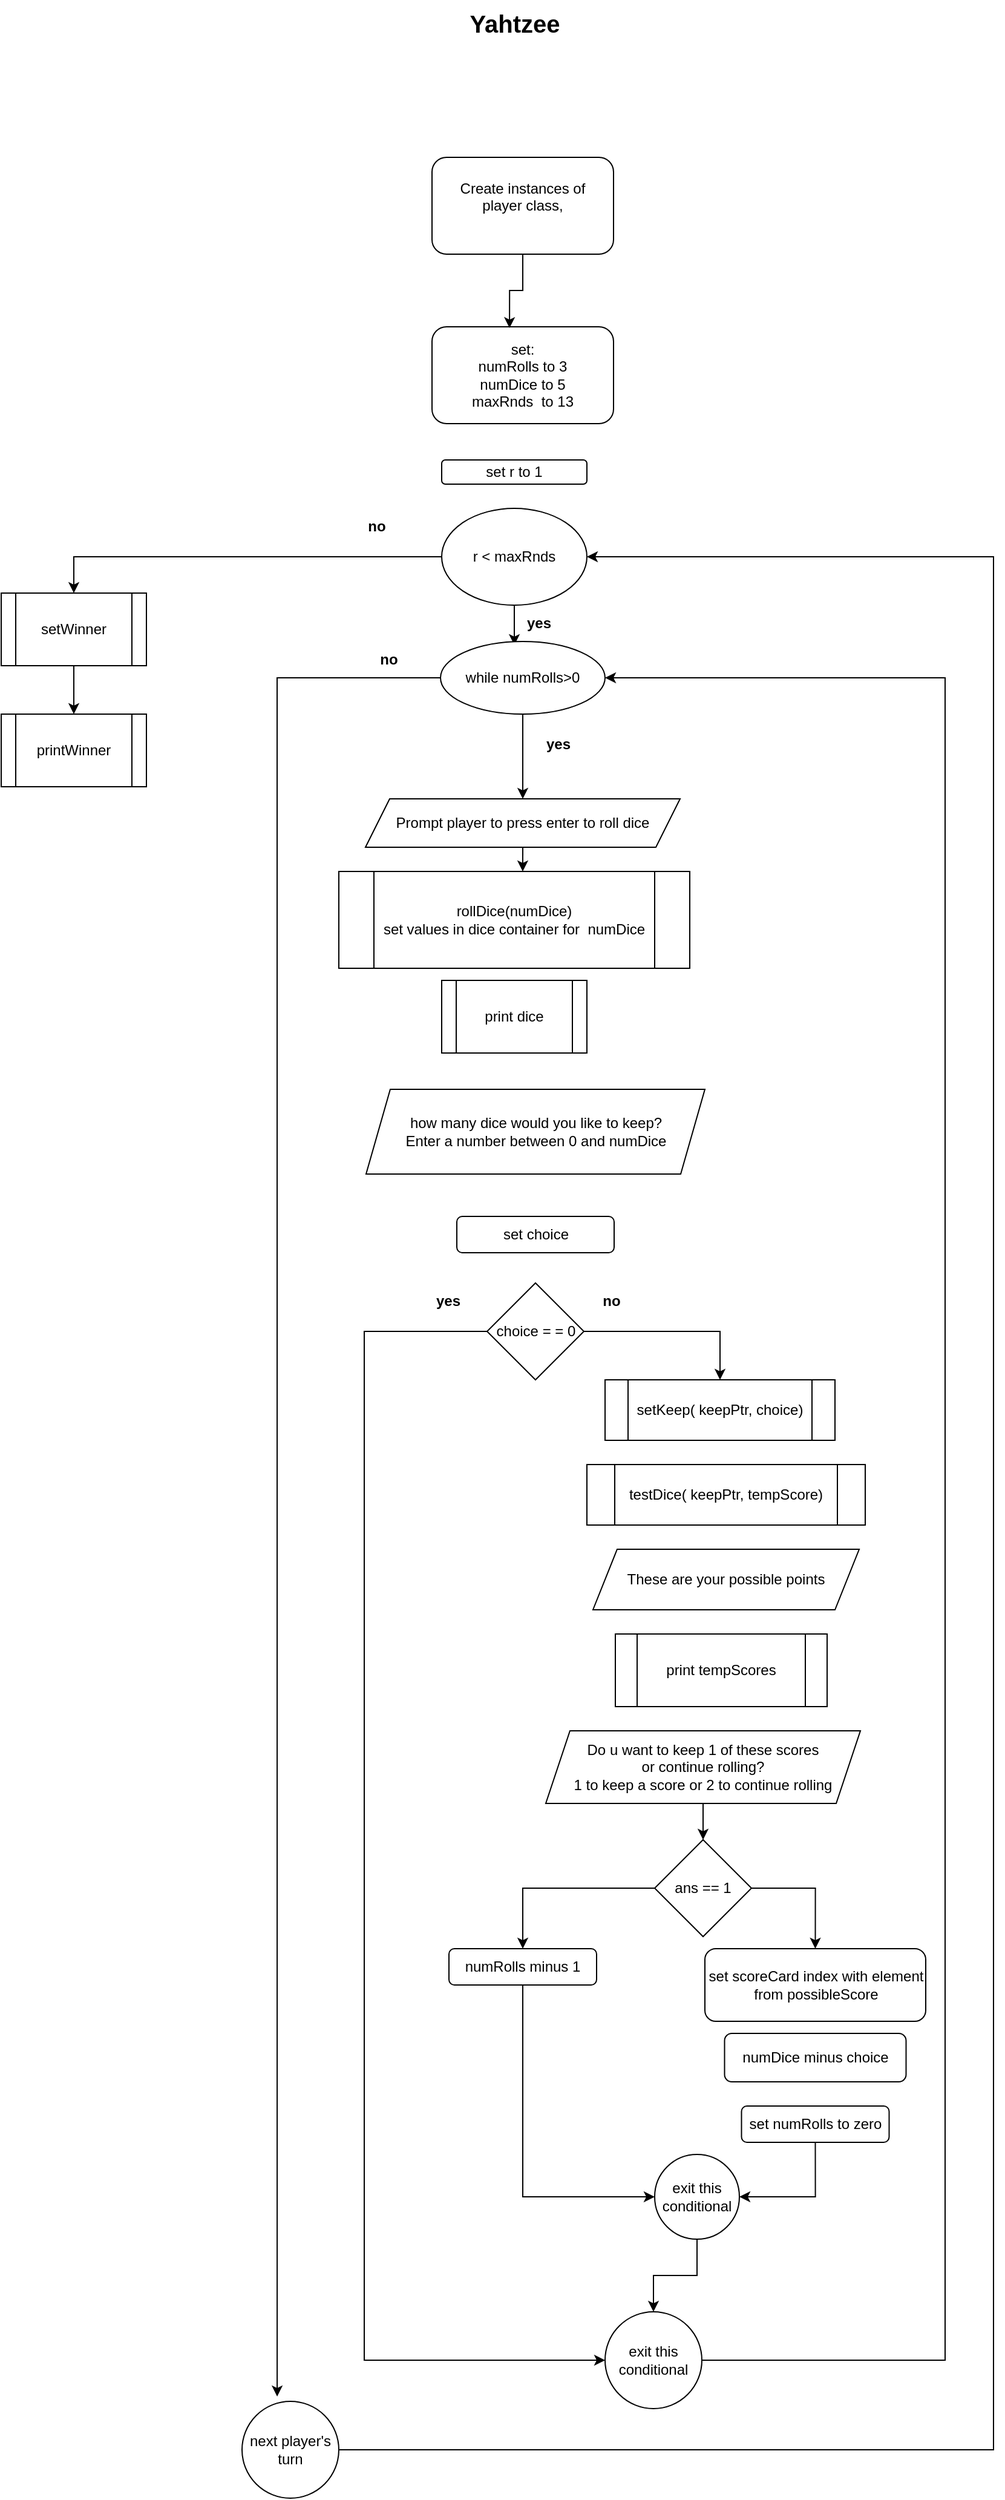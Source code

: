 <mxfile version="20.5.2" type="device" pages="2"><diagram id="C5RBs43oDa-KdzZeNtuy" name="Page-1"><mxGraphModel dx="1751" dy="2033" grid="1" gridSize="10" guides="1" tooltips="1" connect="1" arrows="1" fold="1" page="1" pageScale="1" pageWidth="827" pageHeight="1169" math="0" shadow="0"><root><mxCell id="WIyWlLk6GJQsqaUBKTNV-0"/><mxCell id="WIyWlLk6GJQsqaUBKTNV-1" parent="WIyWlLk6GJQsqaUBKTNV-0"/><mxCell id="m8aORYKThUWAw2wqCQ5E-7" value="&lt;div&gt;how many dice would you like to keep?&lt;/div&gt;&lt;div&gt;Enter a number between 0 and numDice&lt;br&gt;&lt;/div&gt;" style="shape=parallelogram;perimeter=parallelogramPerimeter;whiteSpace=wrap;html=1;fixedSize=1;" vertex="1" parent="WIyWlLk6GJQsqaUBKTNV-1"><mxGeometry x="291.5" y="670" width="280" height="70" as="geometry"/></mxCell><mxCell id="m8aORYKThUWAw2wqCQ5E-34" style="edgeStyle=orthogonalEdgeStyle;rounded=0;orthogonalLoop=1;jettySize=auto;html=1;entryX=0.5;entryY=0;entryDx=0;entryDy=0;exitX=1;exitY=0.5;exitDx=0;exitDy=0;" edge="1" parent="WIyWlLk6GJQsqaUBKTNV-1" source="m8aORYKThUWAw2wqCQ5E-8" target="m8aORYKThUWAw2wqCQ5E-13"><mxGeometry relative="1" as="geometry"/></mxCell><mxCell id="m8aORYKThUWAw2wqCQ5E-36" style="edgeStyle=orthogonalEdgeStyle;rounded=0;orthogonalLoop=1;jettySize=auto;html=1;exitX=0;exitY=0.5;exitDx=0;exitDy=0;entryX=0;entryY=0.5;entryDx=0;entryDy=0;" edge="1" parent="WIyWlLk6GJQsqaUBKTNV-1" source="m8aORYKThUWAw2wqCQ5E-8" target="m8aORYKThUWAw2wqCQ5E-31"><mxGeometry relative="1" as="geometry"><Array as="points"><mxPoint x="290" y="870"/><mxPoint x="290" y="1720"/></Array></mxGeometry></mxCell><mxCell id="m8aORYKThUWAw2wqCQ5E-8" value="choice = = 0" style="rhombus;whiteSpace=wrap;html=1;" vertex="1" parent="WIyWlLk6GJQsqaUBKTNV-1"><mxGeometry x="391.5" y="830" width="80" height="80" as="geometry"/></mxCell><mxCell id="m8aORYKThUWAw2wqCQ5E-9" value="set choice" style="rounded=1;whiteSpace=wrap;html=1;" vertex="1" parent="WIyWlLk6GJQsqaUBKTNV-1"><mxGeometry x="366.5" y="775" width="130" height="30" as="geometry"/></mxCell><mxCell id="m8aORYKThUWAw2wqCQ5E-11" value="&lt;b&gt;yes&lt;/b&gt;" style="text;html=1;resizable=0;autosize=1;align=center;verticalAlign=middle;points=[];fillColor=none;strokeColor=none;rounded=0;" vertex="1" parent="WIyWlLk6GJQsqaUBKTNV-1"><mxGeometry x="339" y="830" width="40" height="30" as="geometry"/></mxCell><mxCell id="m8aORYKThUWAw2wqCQ5E-12" value="&lt;b&gt;no&lt;/b&gt;" style="text;html=1;resizable=0;autosize=1;align=center;verticalAlign=middle;points=[];fillColor=none;strokeColor=none;rounded=0;" vertex="1" parent="WIyWlLk6GJQsqaUBKTNV-1"><mxGeometry x="474" y="830" width="40" height="30" as="geometry"/></mxCell><mxCell id="m8aORYKThUWAw2wqCQ5E-13" value="setKeep( keepPtr, choice)" style="shape=process;whiteSpace=wrap;html=1;backgroundOutline=1;" vertex="1" parent="WIyWlLk6GJQsqaUBKTNV-1"><mxGeometry x="489" y="910" width="190" height="50" as="geometry"/></mxCell><mxCell id="m8aORYKThUWAw2wqCQ5E-14" value="testDice( keepPtr, tempScore)" style="shape=process;whiteSpace=wrap;html=1;backgroundOutline=1;" vertex="1" parent="WIyWlLk6GJQsqaUBKTNV-1"><mxGeometry x="474" y="980" width="230" height="50" as="geometry"/></mxCell><mxCell id="m8aORYKThUWAw2wqCQ5E-15" value="numDice minus choice" style="rounded=1;whiteSpace=wrap;html=1;fontSize=12;glass=0;strokeWidth=1;shadow=0;" vertex="1" parent="WIyWlLk6GJQsqaUBKTNV-1"><mxGeometry x="587.75" y="1450" width="150" height="40" as="geometry"/></mxCell><mxCell id="m8aORYKThUWAw2wqCQ5E-16" value="print tempScores" style="shape=process;whiteSpace=wrap;html=1;backgroundOutline=1;" vertex="1" parent="WIyWlLk6GJQsqaUBKTNV-1"><mxGeometry x="497.5" y="1120" width="175" height="60" as="geometry"/></mxCell><mxCell id="m8aORYKThUWAw2wqCQ5E-63" style="edgeStyle=orthogonalEdgeStyle;rounded=0;orthogonalLoop=1;jettySize=auto;html=1;exitX=0.5;exitY=1;exitDx=0;exitDy=0;entryX=0.5;entryY=0;entryDx=0;entryDy=0;" edge="1" parent="WIyWlLk6GJQsqaUBKTNV-1" source="m8aORYKThUWAw2wqCQ5E-17" target="m8aORYKThUWAw2wqCQ5E-59"><mxGeometry relative="1" as="geometry"/></mxCell><mxCell id="m8aORYKThUWAw2wqCQ5E-17" value="&lt;div&gt;Do u want to keep 1 of these scores&lt;/div&gt;&lt;div&gt;or continue rolling?&lt;/div&gt;&lt;div&gt;1 to keep a score or 2 to continue rolling&lt;br&gt;&lt;/div&gt;" style="shape=parallelogram;perimeter=parallelogramPerimeter;whiteSpace=wrap;html=1;fixedSize=1;" vertex="1" parent="WIyWlLk6GJQsqaUBKTNV-1"><mxGeometry x="440" y="1200" width="260" height="60" as="geometry"/></mxCell><mxCell id="m8aORYKThUWAw2wqCQ5E-18" value="These are your possible points" style="shape=parallelogram;perimeter=parallelogramPerimeter;whiteSpace=wrap;html=1;fixedSize=1;" vertex="1" parent="WIyWlLk6GJQsqaUBKTNV-1"><mxGeometry x="479" y="1050" width="220" height="50" as="geometry"/></mxCell><mxCell id="m8aORYKThUWAw2wqCQ5E-19" value="set scoreCard index with element from possibleScore" style="rounded=1;whiteSpace=wrap;html=1;" vertex="1" parent="WIyWlLk6GJQsqaUBKTNV-1"><mxGeometry x="571.5" y="1380" width="182.5" height="60" as="geometry"/></mxCell><mxCell id="m8aORYKThUWAw2wqCQ5E-20" value="set r to 1" style="rounded=1;whiteSpace=wrap;html=1;fontSize=12;glass=0;strokeWidth=1;shadow=0;" vertex="1" parent="WIyWlLk6GJQsqaUBKTNV-1"><mxGeometry x="354" y="150" width="120" height="20" as="geometry"/></mxCell><mxCell id="m8aORYKThUWAw2wqCQ5E-21" value="&lt;div&gt;set:&lt;/div&gt;&lt;div&gt;numRolls to 3&lt;/div&gt;&lt;div&gt;numDice to 5&lt;/div&gt;&lt;div&gt;maxRnds&amp;nbsp; to 13&lt;br&gt;&lt;/div&gt;" style="rounded=1;whiteSpace=wrap;html=1;fontSize=12;glass=0;strokeWidth=1;shadow=0;" vertex="1" parent="WIyWlLk6GJQsqaUBKTNV-1"><mxGeometry x="346" y="40" width="150" height="80" as="geometry"/></mxCell><mxCell id="m8aORYKThUWAw2wqCQ5E-46" style="edgeStyle=orthogonalEdgeStyle;rounded=0;orthogonalLoop=1;jettySize=auto;html=1;entryX=0.449;entryY=0.05;entryDx=0;entryDy=0;entryPerimeter=0;" edge="1" parent="WIyWlLk6GJQsqaUBKTNV-1" source="m8aORYKThUWAw2wqCQ5E-23" target="m8aORYKThUWAw2wqCQ5E-38"><mxGeometry relative="1" as="geometry"/></mxCell><mxCell id="m8aORYKThUWAw2wqCQ5E-54" style="edgeStyle=orthogonalEdgeStyle;rounded=0;orthogonalLoop=1;jettySize=auto;html=1;entryX=0.5;entryY=0;entryDx=0;entryDy=0;" edge="1" parent="WIyWlLk6GJQsqaUBKTNV-1" source="m8aORYKThUWAw2wqCQ5E-23" target="m8aORYKThUWAw2wqCQ5E-51"><mxGeometry relative="1" as="geometry"/></mxCell><mxCell id="m8aORYKThUWAw2wqCQ5E-23" value="r &amp;lt; maxRnds" style="ellipse;whiteSpace=wrap;html=1;" vertex="1" parent="WIyWlLk6GJQsqaUBKTNV-1"><mxGeometry x="354" y="190" width="120" height="80" as="geometry"/></mxCell><mxCell id="m8aORYKThUWAw2wqCQ5E-24" value="&lt;div&gt;rollDice(numDice)&lt;/div&gt;&lt;div&gt;set values in dice container for&amp;nbsp; numDice&lt;br&gt;&lt;/div&gt;" style="shape=process;whiteSpace=wrap;html=1;backgroundOutline=1;" vertex="1" parent="WIyWlLk6GJQsqaUBKTNV-1"><mxGeometry x="269" y="490" width="290" height="80" as="geometry"/></mxCell><mxCell id="m8aORYKThUWAw2wqCQ5E-41" style="edgeStyle=orthogonalEdgeStyle;rounded=0;orthogonalLoop=1;jettySize=auto;html=1;exitX=0.5;exitY=1;exitDx=0;exitDy=0;entryX=0.524;entryY=0;entryDx=0;entryDy=0;entryPerimeter=0;" edge="1" parent="WIyWlLk6GJQsqaUBKTNV-1" source="m8aORYKThUWAw2wqCQ5E-25" target="m8aORYKThUWAw2wqCQ5E-24"><mxGeometry relative="1" as="geometry"/></mxCell><mxCell id="m8aORYKThUWAw2wqCQ5E-25" value="Prompt player to press enter to roll dice" style="shape=parallelogram;perimeter=parallelogramPerimeter;whiteSpace=wrap;html=1;fixedSize=1;" vertex="1" parent="WIyWlLk6GJQsqaUBKTNV-1"><mxGeometry x="291" y="430" width="260" height="40" as="geometry"/></mxCell><mxCell id="m8aORYKThUWAw2wqCQ5E-26" value="print dice" style="shape=process;whiteSpace=wrap;html=1;backgroundOutline=1;" vertex="1" parent="WIyWlLk6GJQsqaUBKTNV-1"><mxGeometry x="354" y="580" width="120" height="60" as="geometry"/></mxCell><mxCell id="m8aORYKThUWAw2wqCQ5E-27" value="&lt;b&gt;yes&lt;/b&gt;" style="text;html=1;resizable=0;autosize=1;align=center;verticalAlign=middle;points=[];fillColor=none;strokeColor=none;rounded=0;" vertex="1" parent="WIyWlLk6GJQsqaUBKTNV-1"><mxGeometry x="414" y="270" width="40" height="30" as="geometry"/></mxCell><mxCell id="m8aORYKThUWAw2wqCQ5E-28" value="&lt;b&gt;no&lt;/b&gt;" style="text;html=1;resizable=0;autosize=1;align=center;verticalAlign=middle;points=[];fillColor=none;strokeColor=none;rounded=0;" vertex="1" parent="WIyWlLk6GJQsqaUBKTNV-1"><mxGeometry x="280" y="190" width="40" height="30" as="geometry"/></mxCell><mxCell id="m8aORYKThUWAw2wqCQ5E-68" style="edgeStyle=orthogonalEdgeStyle;rounded=0;orthogonalLoop=1;jettySize=auto;html=1;entryX=1;entryY=0.5;entryDx=0;entryDy=0;" edge="1" parent="WIyWlLk6GJQsqaUBKTNV-1" source="m8aORYKThUWAw2wqCQ5E-31" target="m8aORYKThUWAw2wqCQ5E-38"><mxGeometry relative="1" as="geometry"><mxPoint x="560" y="1690" as="targetPoint"/><Array as="points"><mxPoint x="770" y="1720"/><mxPoint x="770" y="330"/></Array></mxGeometry></mxCell><mxCell id="m8aORYKThUWAw2wqCQ5E-31" value="exit this conditional" style="ellipse;whiteSpace=wrap;html=1;aspect=fixed;" vertex="1" parent="WIyWlLk6GJQsqaUBKTNV-1"><mxGeometry x="489" y="1680" width="80" height="80" as="geometry"/></mxCell><mxCell id="m8aORYKThUWAw2wqCQ5E-45" style="edgeStyle=orthogonalEdgeStyle;rounded=0;orthogonalLoop=1;jettySize=auto;html=1;entryX=0.5;entryY=0;entryDx=0;entryDy=0;" edge="1" parent="WIyWlLk6GJQsqaUBKTNV-1" source="m8aORYKThUWAw2wqCQ5E-38" target="m8aORYKThUWAw2wqCQ5E-25"><mxGeometry relative="1" as="geometry"/></mxCell><mxCell id="m8aORYKThUWAw2wqCQ5E-47" style="edgeStyle=orthogonalEdgeStyle;rounded=0;orthogonalLoop=1;jettySize=auto;html=1;entryX=0.363;entryY=-0.05;entryDx=0;entryDy=0;entryPerimeter=0;" edge="1" parent="WIyWlLk6GJQsqaUBKTNV-1" source="m8aORYKThUWAw2wqCQ5E-38" target="m8aORYKThUWAw2wqCQ5E-48"><mxGeometry relative="1" as="geometry"><mxPoint x="200" y="1610" as="targetPoint"/></mxGeometry></mxCell><mxCell id="m8aORYKThUWAw2wqCQ5E-38" value="while numRolls&amp;gt;0" style="ellipse;whiteSpace=wrap;html=1;" vertex="1" parent="WIyWlLk6GJQsqaUBKTNV-1"><mxGeometry x="353" y="300" width="136" height="60" as="geometry"/></mxCell><mxCell id="m8aORYKThUWAw2wqCQ5E-44" value="&lt;b&gt;yes&lt;/b&gt;" style="text;html=1;resizable=0;autosize=1;align=center;verticalAlign=middle;points=[];fillColor=none;strokeColor=none;rounded=0;" vertex="1" parent="WIyWlLk6GJQsqaUBKTNV-1"><mxGeometry x="430" y="370" width="40" height="30" as="geometry"/></mxCell><mxCell id="m8aORYKThUWAw2wqCQ5E-49" style="edgeStyle=orthogonalEdgeStyle;rounded=0;orthogonalLoop=1;jettySize=auto;html=1;exitX=1;exitY=0.5;exitDx=0;exitDy=0;entryX=1;entryY=0.5;entryDx=0;entryDy=0;" edge="1" parent="WIyWlLk6GJQsqaUBKTNV-1" source="m8aORYKThUWAw2wqCQ5E-48" target="m8aORYKThUWAw2wqCQ5E-23"><mxGeometry relative="1" as="geometry"><Array as="points"><mxPoint x="810" y="1794"/><mxPoint x="810" y="230"/></Array></mxGeometry></mxCell><mxCell id="m8aORYKThUWAw2wqCQ5E-48" value="&lt;div&gt;next player's &lt;br&gt;&lt;/div&gt;&lt;div&gt;turn&lt;br&gt;&lt;/div&gt;" style="ellipse;whiteSpace=wrap;html=1;aspect=fixed;" vertex="1" parent="WIyWlLk6GJQsqaUBKTNV-1"><mxGeometry x="189" y="1754" width="80" height="80" as="geometry"/></mxCell><mxCell id="m8aORYKThUWAw2wqCQ5E-50" value="&lt;b&gt;no&lt;/b&gt;" style="text;html=1;resizable=0;autosize=1;align=center;verticalAlign=middle;points=[];fillColor=none;strokeColor=none;rounded=0;" vertex="1" parent="WIyWlLk6GJQsqaUBKTNV-1"><mxGeometry x="290" y="300" width="40" height="30" as="geometry"/></mxCell><mxCell id="m8aORYKThUWAw2wqCQ5E-55" style="edgeStyle=orthogonalEdgeStyle;rounded=0;orthogonalLoop=1;jettySize=auto;html=1;exitX=0.5;exitY=1;exitDx=0;exitDy=0;entryX=0.5;entryY=0;entryDx=0;entryDy=0;" edge="1" parent="WIyWlLk6GJQsqaUBKTNV-1" source="m8aORYKThUWAw2wqCQ5E-51" target="m8aORYKThUWAw2wqCQ5E-52"><mxGeometry relative="1" as="geometry"/></mxCell><mxCell id="m8aORYKThUWAw2wqCQ5E-51" value="setWinner" style="shape=process;whiteSpace=wrap;html=1;backgroundOutline=1;" vertex="1" parent="WIyWlLk6GJQsqaUBKTNV-1"><mxGeometry x="-10" y="260" width="120" height="60" as="geometry"/></mxCell><mxCell id="m8aORYKThUWAw2wqCQ5E-52" value="printWinner" style="shape=process;whiteSpace=wrap;html=1;backgroundOutline=1;" vertex="1" parent="WIyWlLk6GJQsqaUBKTNV-1"><mxGeometry x="-10" y="360" width="120" height="60" as="geometry"/></mxCell><mxCell id="m8aORYKThUWAw2wqCQ5E-64" style="edgeStyle=orthogonalEdgeStyle;rounded=0;orthogonalLoop=1;jettySize=auto;html=1;exitX=0.5;exitY=1;exitDx=0;exitDy=0;entryX=0;entryY=0.5;entryDx=0;entryDy=0;" edge="1" parent="WIyWlLk6GJQsqaUBKTNV-1" source="m8aORYKThUWAw2wqCQ5E-56" target="m8aORYKThUWAw2wqCQ5E-65"><mxGeometry relative="1" as="geometry"><mxPoint x="421" y="1440" as="targetPoint"/></mxGeometry></mxCell><mxCell id="m8aORYKThUWAw2wqCQ5E-56" value="numRolls minus 1" style="rounded=1;whiteSpace=wrap;html=1;fontSize=12;glass=0;strokeWidth=1;shadow=0;" vertex="1" parent="WIyWlLk6GJQsqaUBKTNV-1"><mxGeometry x="360" y="1380" width="122" height="30" as="geometry"/></mxCell><mxCell id="m8aORYKThUWAw2wqCQ5E-61" style="edgeStyle=orthogonalEdgeStyle;rounded=0;orthogonalLoop=1;jettySize=auto;html=1;exitX=1;exitY=0.5;exitDx=0;exitDy=0;entryX=0.5;entryY=0;entryDx=0;entryDy=0;" edge="1" parent="WIyWlLk6GJQsqaUBKTNV-1" source="m8aORYKThUWAw2wqCQ5E-59" target="m8aORYKThUWAw2wqCQ5E-19"><mxGeometry relative="1" as="geometry"/></mxCell><mxCell id="m8aORYKThUWAw2wqCQ5E-62" style="edgeStyle=orthogonalEdgeStyle;rounded=0;orthogonalLoop=1;jettySize=auto;html=1;exitX=0;exitY=0.5;exitDx=0;exitDy=0;entryX=0.5;entryY=0;entryDx=0;entryDy=0;" edge="1" parent="WIyWlLk6GJQsqaUBKTNV-1" source="m8aORYKThUWAw2wqCQ5E-59" target="m8aORYKThUWAw2wqCQ5E-56"><mxGeometry relative="1" as="geometry"/></mxCell><mxCell id="m8aORYKThUWAw2wqCQ5E-59" value="ans == 1" style="rhombus;whiteSpace=wrap;html=1;" vertex="1" parent="WIyWlLk6GJQsqaUBKTNV-1"><mxGeometry x="530" y="1290" width="80" height="80" as="geometry"/></mxCell><mxCell id="m8aORYKThUWAw2wqCQ5E-66" style="edgeStyle=orthogonalEdgeStyle;rounded=0;orthogonalLoop=1;jettySize=auto;html=1;exitX=0.5;exitY=1;exitDx=0;exitDy=0;entryX=1;entryY=0.5;entryDx=0;entryDy=0;" edge="1" parent="WIyWlLk6GJQsqaUBKTNV-1" source="m8aORYKThUWAw2wqCQ5E-60" target="m8aORYKThUWAw2wqCQ5E-65"><mxGeometry relative="1" as="geometry"/></mxCell><mxCell id="m8aORYKThUWAw2wqCQ5E-60" value="set numRolls to zero" style="rounded=1;whiteSpace=wrap;html=1;fontSize=12;glass=0;strokeWidth=1;shadow=0;" vertex="1" parent="WIyWlLk6GJQsqaUBKTNV-1"><mxGeometry x="601.75" y="1510" width="122" height="30" as="geometry"/></mxCell><mxCell id="m8aORYKThUWAw2wqCQ5E-67" style="edgeStyle=orthogonalEdgeStyle;rounded=0;orthogonalLoop=1;jettySize=auto;html=1;exitX=0.5;exitY=1;exitDx=0;exitDy=0;entryX=0.5;entryY=0;entryDx=0;entryDy=0;" edge="1" parent="WIyWlLk6GJQsqaUBKTNV-1" source="m8aORYKThUWAw2wqCQ5E-65" target="m8aORYKThUWAw2wqCQ5E-31"><mxGeometry relative="1" as="geometry"/></mxCell><mxCell id="m8aORYKThUWAw2wqCQ5E-65" value="exit this conditional" style="ellipse;whiteSpace=wrap;html=1;aspect=fixed;" vertex="1" parent="WIyWlLk6GJQsqaUBKTNV-1"><mxGeometry x="530" y="1550" width="70" height="70" as="geometry"/></mxCell><mxCell id="m8aORYKThUWAw2wqCQ5E-70" style="edgeStyle=orthogonalEdgeStyle;rounded=0;orthogonalLoop=1;jettySize=auto;html=1;entryX=0.427;entryY=0.013;entryDx=0;entryDy=0;entryPerimeter=0;" edge="1" parent="WIyWlLk6GJQsqaUBKTNV-1" source="m8aORYKThUWAw2wqCQ5E-69" target="m8aORYKThUWAw2wqCQ5E-21"><mxGeometry relative="1" as="geometry"/></mxCell><mxCell id="m8aORYKThUWAw2wqCQ5E-69" value="&lt;div&gt;Create instances of &lt;br&gt;&lt;/div&gt;&lt;div&gt;player class,&lt;/div&gt;&lt;div&gt;&lt;br&gt;&lt;/div&gt;" style="rounded=1;whiteSpace=wrap;html=1;fontSize=12;glass=0;strokeWidth=1;shadow=0;" vertex="1" parent="WIyWlLk6GJQsqaUBKTNV-1"><mxGeometry x="346" y="-100" width="150" height="80" as="geometry"/></mxCell><mxCell id="m8aORYKThUWAw2wqCQ5E-71" value="&lt;font style=&quot;font-size: 13px;&quot;&gt;&lt;font style=&quot;font-size: 14px;&quot;&gt;&lt;font style=&quot;font-size: 15px;&quot;&gt;&lt;font style=&quot;font-size: 16px;&quot;&gt;&lt;font style=&quot;font-size: 17px;&quot;&gt;&lt;font style=&quot;font-size: 18px;&quot;&gt;&lt;font style=&quot;font-size: 19px;&quot;&gt;&lt;font style=&quot;font-size: 20px;&quot;&gt;&lt;b&gt;Yahtzee&lt;/b&gt;&lt;/font&gt;&lt;/font&gt;&lt;/font&gt;&lt;/font&gt;&lt;/font&gt;&lt;/font&gt;&lt;/font&gt;&lt;/font&gt;" style="text;html=1;resizable=0;autosize=1;align=center;verticalAlign=middle;points=[];fillColor=none;strokeColor=none;rounded=0;" vertex="1" parent="WIyWlLk6GJQsqaUBKTNV-1"><mxGeometry x="364" y="-230" width="100" height="40" as="geometry"/></mxCell></root></mxGraphModel></diagram><diagram id="h2KIPRjL7MKzKBqKJgXT" name="rollDice( )"><mxGraphModel dx="924" dy="864" grid="1" gridSize="10" guides="1" tooltips="1" connect="1" arrows="1" fold="1" page="1" pageScale="1" pageWidth="850" pageHeight="1100" math="0" shadow="0"><root><mxCell id="0"/><mxCell id="1" parent="0"/></root></mxGraphModel></diagram></mxfile>